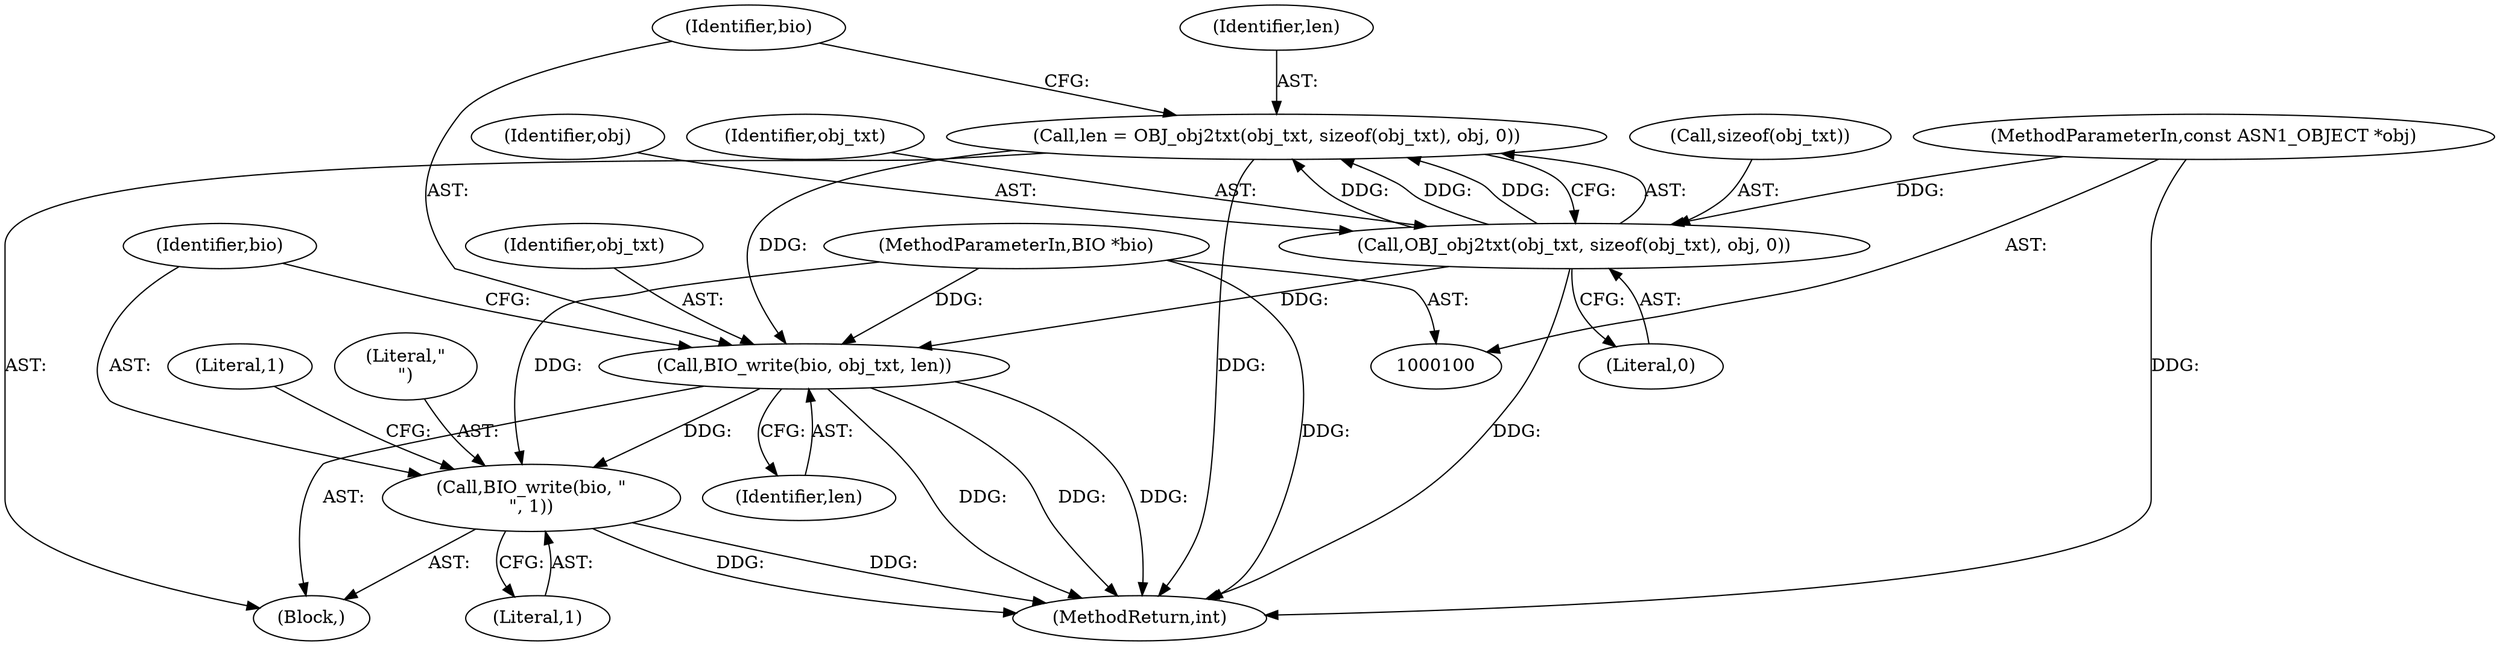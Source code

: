 digraph "1_openssl_0ed26acce328ec16a3aa635f1ca37365e8c7403a@API" {
"1000114" [label="(Call,BIO_write(bio, obj_txt, len))"];
"1000101" [label="(MethodParameterIn,BIO *bio)"];
"1000108" [label="(Call,OBJ_obj2txt(obj_txt, sizeof(obj_txt), obj, 0))"];
"1000102" [label="(MethodParameterIn,const ASN1_OBJECT *obj)"];
"1000106" [label="(Call,len = OBJ_obj2txt(obj_txt, sizeof(obj_txt), obj, 0))"];
"1000118" [label="(Call,BIO_write(bio, \"\n\", 1))"];
"1000101" [label="(MethodParameterIn,BIO *bio)"];
"1000117" [label="(Identifier,len)"];
"1000119" [label="(Identifier,bio)"];
"1000110" [label="(Call,sizeof(obj_txt))"];
"1000103" [label="(Block,)"];
"1000108" [label="(Call,OBJ_obj2txt(obj_txt, sizeof(obj_txt), obj, 0))"];
"1000115" [label="(Identifier,bio)"];
"1000123" [label="(Literal,1)"];
"1000118" [label="(Call,BIO_write(bio, \"\n\", 1))"];
"1000113" [label="(Literal,0)"];
"1000106" [label="(Call,len = OBJ_obj2txt(obj_txt, sizeof(obj_txt), obj, 0))"];
"1000112" [label="(Identifier,obj)"];
"1000107" [label="(Identifier,len)"];
"1000102" [label="(MethodParameterIn,const ASN1_OBJECT *obj)"];
"1000116" [label="(Identifier,obj_txt)"];
"1000120" [label="(Literal,\"\n\")"];
"1000114" [label="(Call,BIO_write(bio, obj_txt, len))"];
"1000121" [label="(Literal,1)"];
"1000109" [label="(Identifier,obj_txt)"];
"1000124" [label="(MethodReturn,int)"];
"1000114" -> "1000103"  [label="AST: "];
"1000114" -> "1000117"  [label="CFG: "];
"1000115" -> "1000114"  [label="AST: "];
"1000116" -> "1000114"  [label="AST: "];
"1000117" -> "1000114"  [label="AST: "];
"1000119" -> "1000114"  [label="CFG: "];
"1000114" -> "1000124"  [label="DDG: "];
"1000114" -> "1000124"  [label="DDG: "];
"1000114" -> "1000124"  [label="DDG: "];
"1000101" -> "1000114"  [label="DDG: "];
"1000108" -> "1000114"  [label="DDG: "];
"1000106" -> "1000114"  [label="DDG: "];
"1000114" -> "1000118"  [label="DDG: "];
"1000101" -> "1000100"  [label="AST: "];
"1000101" -> "1000124"  [label="DDG: "];
"1000101" -> "1000118"  [label="DDG: "];
"1000108" -> "1000106"  [label="AST: "];
"1000108" -> "1000113"  [label="CFG: "];
"1000109" -> "1000108"  [label="AST: "];
"1000110" -> "1000108"  [label="AST: "];
"1000112" -> "1000108"  [label="AST: "];
"1000113" -> "1000108"  [label="AST: "];
"1000106" -> "1000108"  [label="CFG: "];
"1000108" -> "1000124"  [label="DDG: "];
"1000108" -> "1000106"  [label="DDG: "];
"1000108" -> "1000106"  [label="DDG: "];
"1000108" -> "1000106"  [label="DDG: "];
"1000102" -> "1000108"  [label="DDG: "];
"1000102" -> "1000100"  [label="AST: "];
"1000102" -> "1000124"  [label="DDG: "];
"1000106" -> "1000103"  [label="AST: "];
"1000107" -> "1000106"  [label="AST: "];
"1000115" -> "1000106"  [label="CFG: "];
"1000106" -> "1000124"  [label="DDG: "];
"1000118" -> "1000103"  [label="AST: "];
"1000118" -> "1000121"  [label="CFG: "];
"1000119" -> "1000118"  [label="AST: "];
"1000120" -> "1000118"  [label="AST: "];
"1000121" -> "1000118"  [label="AST: "];
"1000123" -> "1000118"  [label="CFG: "];
"1000118" -> "1000124"  [label="DDG: "];
"1000118" -> "1000124"  [label="DDG: "];
}
